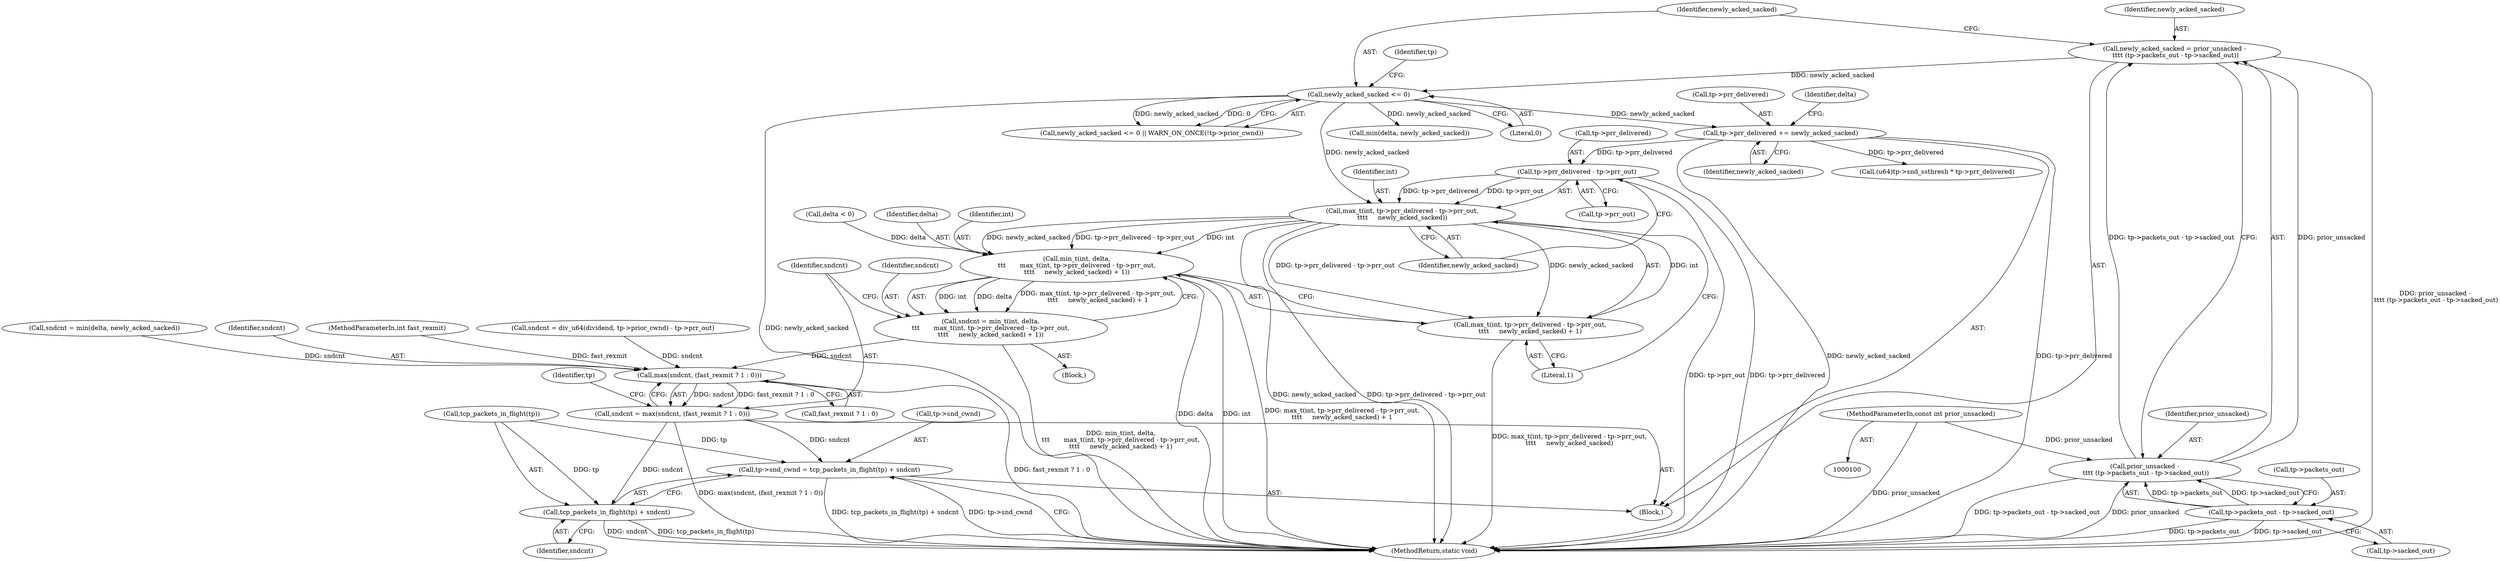 digraph "0_linux_8b8a321ff72c785ed5e8b4cf6eda20b35d427390@pointer" {
"1000205" [label="(Call,tp->prr_delivered - tp->prr_out)"];
"1000147" [label="(Call,tp->prr_delivered += newly_acked_sacked)"];
"1000138" [label="(Call,newly_acked_sacked <= 0)"];
"1000125" [label="(Call,newly_acked_sacked = prior_unsacked -\n \t\t\t\t (tp->packets_out - tp->sacked_out))"];
"1000127" [label="(Call,prior_unsacked -\n \t\t\t\t (tp->packets_out - tp->sacked_out))"];
"1000102" [label="(MethodParameterIn,const int prior_unsacked)"];
"1000129" [label="(Call,tp->packets_out - tp->sacked_out)"];
"1000203" [label="(Call,max_t(int, tp->prr_delivered - tp->prr_out,\n\t\t\t\t     newly_acked_sacked))"];
"1000199" [label="(Call,min_t(int, delta,\n\t\t\t       max_t(int, tp->prr_delivered - tp->prr_out,\n\t\t\t\t     newly_acked_sacked) + 1))"];
"1000197" [label="(Call,sndcnt = min_t(int, delta,\n\t\t\t       max_t(int, tp->prr_delivered - tp->prr_out,\n\t\t\t\t     newly_acked_sacked) + 1))"];
"1000223" [label="(Call,max(sndcnt, (fast_rexmit ? 1 : 0)))"];
"1000221" [label="(Call,sndcnt = max(sndcnt, (fast_rexmit ? 1 : 0)))"];
"1000229" [label="(Call,tp->snd_cwnd = tcp_packets_in_flight(tp) + sndcnt)"];
"1000233" [label="(Call,tcp_packets_in_flight(tp) + sndcnt)"];
"1000202" [label="(Call,max_t(int, tp->prr_delivered - tp->prr_out,\n\t\t\t\t     newly_acked_sacked) + 1)"];
"1000204" [label="(Identifier,int)"];
"1000197" [label="(Call,sndcnt = min_t(int, delta,\n\t\t\t       max_t(int, tp->prr_delivered - tp->prr_out,\n\t\t\t\t     newly_acked_sacked) + 1))"];
"1000161" [label="(Call,(u64)tp->snd_ssthresh * tp->prr_delivered)"];
"1000125" [label="(Call,newly_acked_sacked = prior_unsacked -\n \t\t\t\t (tp->packets_out - tp->sacked_out))"];
"1000225" [label="(Call,fast_rexmit ? 1 : 0)"];
"1000138" [label="(Call,newly_acked_sacked <= 0)"];
"1000229" [label="(Call,tp->snd_cwnd = tcp_packets_in_flight(tp) + sndcnt)"];
"1000153" [label="(Call,delta < 0)"];
"1000203" [label="(Call,max_t(int, tp->prr_delivered - tp->prr_out,\n\t\t\t\t     newly_acked_sacked))"];
"1000234" [label="(Call,tcp_packets_in_flight(tp))"];
"1000202" [label="(Call,max_t(int, tp->prr_delivered - tp->prr_out,\n\t\t\t\t     newly_acked_sacked) + 1)"];
"1000201" [label="(Identifier,delta)"];
"1000216" [label="(Call,sndcnt = min(delta, newly_acked_sacked))"];
"1000223" [label="(Call,max(sndcnt, (fast_rexmit ? 1 : 0)))"];
"1000218" [label="(Call,min(delta, newly_acked_sacked))"];
"1000198" [label="(Identifier,sndcnt)"];
"1000236" [label="(Identifier,sndcnt)"];
"1000127" [label="(Call,prior_unsacked -\n \t\t\t\t (tp->packets_out - tp->sacked_out))"];
"1000144" [label="(Identifier,tp)"];
"1000224" [label="(Identifier,sndcnt)"];
"1000200" [label="(Identifier,int)"];
"1000154" [label="(Identifier,delta)"];
"1000209" [label="(Call,tp->prr_out)"];
"1000205" [label="(Call,tp->prr_delivered - tp->prr_out)"];
"1000151" [label="(Identifier,newly_acked_sacked)"];
"1000222" [label="(Identifier,sndcnt)"];
"1000221" [label="(Call,sndcnt = max(sndcnt, (fast_rexmit ? 1 : 0)))"];
"1000129" [label="(Call,tp->packets_out - tp->sacked_out)"];
"1000103" [label="(MethodParameterIn,int fast_rexmit)"];
"1000126" [label="(Identifier,newly_acked_sacked)"];
"1000199" [label="(Call,min_t(int, delta,\n\t\t\t       max_t(int, tp->prr_delivered - tp->prr_out,\n\t\t\t\t     newly_acked_sacked) + 1))"];
"1000148" [label="(Call,tp->prr_delivered)"];
"1000147" [label="(Call,tp->prr_delivered += newly_acked_sacked)"];
"1000231" [label="(Identifier,tp)"];
"1000130" [label="(Call,tp->packets_out)"];
"1000140" [label="(Literal,0)"];
"1000237" [label="(MethodReturn,static void)"];
"1000233" [label="(Call,tcp_packets_in_flight(tp) + sndcnt)"];
"1000206" [label="(Call,tp->prr_delivered)"];
"1000139" [label="(Identifier,newly_acked_sacked)"];
"1000128" [label="(Identifier,prior_unsacked)"];
"1000102" [label="(MethodParameterIn,const int prior_unsacked)"];
"1000133" [label="(Call,tp->sacked_out)"];
"1000230" [label="(Call,tp->snd_cwnd)"];
"1000175" [label="(Call,sndcnt = div_u64(dividend, tp->prior_cwnd) - tp->prr_out)"];
"1000213" [label="(Literal,1)"];
"1000105" [label="(Block,)"];
"1000137" [label="(Call,newly_acked_sacked <= 0 || WARN_ON_ONCE(!tp->prior_cwnd))"];
"1000212" [label="(Identifier,newly_acked_sacked)"];
"1000196" [label="(Block,)"];
"1000205" -> "1000203"  [label="AST: "];
"1000205" -> "1000209"  [label="CFG: "];
"1000206" -> "1000205"  [label="AST: "];
"1000209" -> "1000205"  [label="AST: "];
"1000212" -> "1000205"  [label="CFG: "];
"1000205" -> "1000237"  [label="DDG: tp->prr_out"];
"1000205" -> "1000237"  [label="DDG: tp->prr_delivered"];
"1000205" -> "1000203"  [label="DDG: tp->prr_delivered"];
"1000205" -> "1000203"  [label="DDG: tp->prr_out"];
"1000147" -> "1000205"  [label="DDG: tp->prr_delivered"];
"1000147" -> "1000105"  [label="AST: "];
"1000147" -> "1000151"  [label="CFG: "];
"1000148" -> "1000147"  [label="AST: "];
"1000151" -> "1000147"  [label="AST: "];
"1000154" -> "1000147"  [label="CFG: "];
"1000147" -> "1000237"  [label="DDG: tp->prr_delivered"];
"1000147" -> "1000237"  [label="DDG: newly_acked_sacked"];
"1000138" -> "1000147"  [label="DDG: newly_acked_sacked"];
"1000147" -> "1000161"  [label="DDG: tp->prr_delivered"];
"1000138" -> "1000137"  [label="AST: "];
"1000138" -> "1000140"  [label="CFG: "];
"1000139" -> "1000138"  [label="AST: "];
"1000140" -> "1000138"  [label="AST: "];
"1000144" -> "1000138"  [label="CFG: "];
"1000137" -> "1000138"  [label="CFG: "];
"1000138" -> "1000237"  [label="DDG: newly_acked_sacked"];
"1000138" -> "1000137"  [label="DDG: newly_acked_sacked"];
"1000138" -> "1000137"  [label="DDG: 0"];
"1000125" -> "1000138"  [label="DDG: newly_acked_sacked"];
"1000138" -> "1000203"  [label="DDG: newly_acked_sacked"];
"1000138" -> "1000218"  [label="DDG: newly_acked_sacked"];
"1000125" -> "1000105"  [label="AST: "];
"1000125" -> "1000127"  [label="CFG: "];
"1000126" -> "1000125"  [label="AST: "];
"1000127" -> "1000125"  [label="AST: "];
"1000139" -> "1000125"  [label="CFG: "];
"1000125" -> "1000237"  [label="DDG: prior_unsacked -\n \t\t\t\t (tp->packets_out - tp->sacked_out)"];
"1000127" -> "1000125"  [label="DDG: prior_unsacked"];
"1000127" -> "1000125"  [label="DDG: tp->packets_out - tp->sacked_out"];
"1000127" -> "1000129"  [label="CFG: "];
"1000128" -> "1000127"  [label="AST: "];
"1000129" -> "1000127"  [label="AST: "];
"1000127" -> "1000237"  [label="DDG: tp->packets_out - tp->sacked_out"];
"1000127" -> "1000237"  [label="DDG: prior_unsacked"];
"1000102" -> "1000127"  [label="DDG: prior_unsacked"];
"1000129" -> "1000127"  [label="DDG: tp->packets_out"];
"1000129" -> "1000127"  [label="DDG: tp->sacked_out"];
"1000102" -> "1000100"  [label="AST: "];
"1000102" -> "1000237"  [label="DDG: prior_unsacked"];
"1000129" -> "1000133"  [label="CFG: "];
"1000130" -> "1000129"  [label="AST: "];
"1000133" -> "1000129"  [label="AST: "];
"1000129" -> "1000237"  [label="DDG: tp->packets_out"];
"1000129" -> "1000237"  [label="DDG: tp->sacked_out"];
"1000203" -> "1000202"  [label="AST: "];
"1000203" -> "1000212"  [label="CFG: "];
"1000204" -> "1000203"  [label="AST: "];
"1000212" -> "1000203"  [label="AST: "];
"1000213" -> "1000203"  [label="CFG: "];
"1000203" -> "1000237"  [label="DDG: newly_acked_sacked"];
"1000203" -> "1000237"  [label="DDG: tp->prr_delivered - tp->prr_out"];
"1000203" -> "1000199"  [label="DDG: int"];
"1000203" -> "1000199"  [label="DDG: tp->prr_delivered - tp->prr_out"];
"1000203" -> "1000199"  [label="DDG: newly_acked_sacked"];
"1000203" -> "1000202"  [label="DDG: int"];
"1000203" -> "1000202"  [label="DDG: tp->prr_delivered - tp->prr_out"];
"1000203" -> "1000202"  [label="DDG: newly_acked_sacked"];
"1000199" -> "1000197"  [label="AST: "];
"1000199" -> "1000202"  [label="CFG: "];
"1000200" -> "1000199"  [label="AST: "];
"1000201" -> "1000199"  [label="AST: "];
"1000202" -> "1000199"  [label="AST: "];
"1000197" -> "1000199"  [label="CFG: "];
"1000199" -> "1000237"  [label="DDG: max_t(int, tp->prr_delivered - tp->prr_out,\n\t\t\t\t     newly_acked_sacked) + 1"];
"1000199" -> "1000237"  [label="DDG: delta"];
"1000199" -> "1000237"  [label="DDG: int"];
"1000199" -> "1000197"  [label="DDG: int"];
"1000199" -> "1000197"  [label="DDG: delta"];
"1000199" -> "1000197"  [label="DDG: max_t(int, tp->prr_delivered - tp->prr_out,\n\t\t\t\t     newly_acked_sacked) + 1"];
"1000153" -> "1000199"  [label="DDG: delta"];
"1000197" -> "1000196"  [label="AST: "];
"1000198" -> "1000197"  [label="AST: "];
"1000222" -> "1000197"  [label="CFG: "];
"1000197" -> "1000237"  [label="DDG: min_t(int, delta,\n\t\t\t       max_t(int, tp->prr_delivered - tp->prr_out,\n\t\t\t\t     newly_acked_sacked) + 1)"];
"1000197" -> "1000223"  [label="DDG: sndcnt"];
"1000223" -> "1000221"  [label="AST: "];
"1000223" -> "1000225"  [label="CFG: "];
"1000224" -> "1000223"  [label="AST: "];
"1000225" -> "1000223"  [label="AST: "];
"1000221" -> "1000223"  [label="CFG: "];
"1000223" -> "1000237"  [label="DDG: fast_rexmit ? 1 : 0"];
"1000223" -> "1000221"  [label="DDG: sndcnt"];
"1000223" -> "1000221"  [label="DDG: fast_rexmit ? 1 : 0"];
"1000216" -> "1000223"  [label="DDG: sndcnt"];
"1000175" -> "1000223"  [label="DDG: sndcnt"];
"1000103" -> "1000223"  [label="DDG: fast_rexmit"];
"1000221" -> "1000105"  [label="AST: "];
"1000222" -> "1000221"  [label="AST: "];
"1000231" -> "1000221"  [label="CFG: "];
"1000221" -> "1000237"  [label="DDG: max(sndcnt, (fast_rexmit ? 1 : 0))"];
"1000221" -> "1000229"  [label="DDG: sndcnt"];
"1000221" -> "1000233"  [label="DDG: sndcnt"];
"1000229" -> "1000105"  [label="AST: "];
"1000229" -> "1000233"  [label="CFG: "];
"1000230" -> "1000229"  [label="AST: "];
"1000233" -> "1000229"  [label="AST: "];
"1000237" -> "1000229"  [label="CFG: "];
"1000229" -> "1000237"  [label="DDG: tcp_packets_in_flight(tp) + sndcnt"];
"1000229" -> "1000237"  [label="DDG: tp->snd_cwnd"];
"1000234" -> "1000229"  [label="DDG: tp"];
"1000233" -> "1000236"  [label="CFG: "];
"1000234" -> "1000233"  [label="AST: "];
"1000236" -> "1000233"  [label="AST: "];
"1000233" -> "1000237"  [label="DDG: sndcnt"];
"1000233" -> "1000237"  [label="DDG: tcp_packets_in_flight(tp)"];
"1000234" -> "1000233"  [label="DDG: tp"];
"1000202" -> "1000213"  [label="CFG: "];
"1000213" -> "1000202"  [label="AST: "];
"1000202" -> "1000237"  [label="DDG: max_t(int, tp->prr_delivered - tp->prr_out,\n\t\t\t\t     newly_acked_sacked)"];
}
